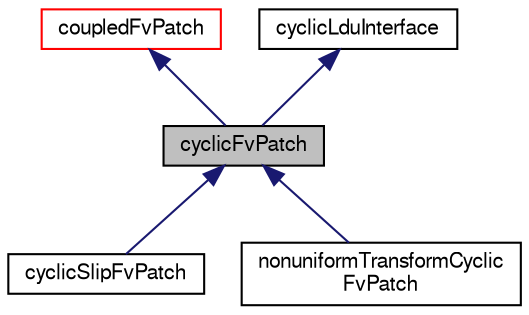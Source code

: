 digraph "cyclicFvPatch"
{
  bgcolor="transparent";
  edge [fontname="FreeSans",fontsize="10",labelfontname="FreeSans",labelfontsize="10"];
  node [fontname="FreeSans",fontsize="10",shape=record];
  Node0 [label="cyclicFvPatch",height=0.2,width=0.4,color="black", fillcolor="grey75", style="filled", fontcolor="black"];
  Node1 -> Node0 [dir="back",color="midnightblue",fontsize="10",style="solid",fontname="FreeSans"];
  Node1 [label="coupledFvPatch",height=0.2,width=0.4,color="red",URL="$a22794.html",tooltip="An abstract base class for patches that couple regions of the computational domain e..."];
  Node4 -> Node0 [dir="back",color="midnightblue",fontsize="10",style="solid",fontname="FreeSans"];
  Node4 [label="cyclicLduInterface",height=0.2,width=0.4,color="black",URL="$a26854.html",tooltip="An abstract base class for cyclic coupled interfaces. "];
  Node0 -> Node5 [dir="back",color="midnightblue",fontsize="10",style="solid",fontname="FreeSans"];
  Node5 [label="cyclicSlipFvPatch",height=0.2,width=0.4,color="black",URL="$a22814.html",tooltip="Cyclic-plane patch. "];
  Node0 -> Node6 [dir="back",color="midnightblue",fontsize="10",style="solid",fontname="FreeSans"];
  Node6 [label="nonuniformTransformCyclic\lFvPatch",height=0.2,width=0.4,color="black",URL="$a22822.html",tooltip="Cyclic-plane patch. "];
}
